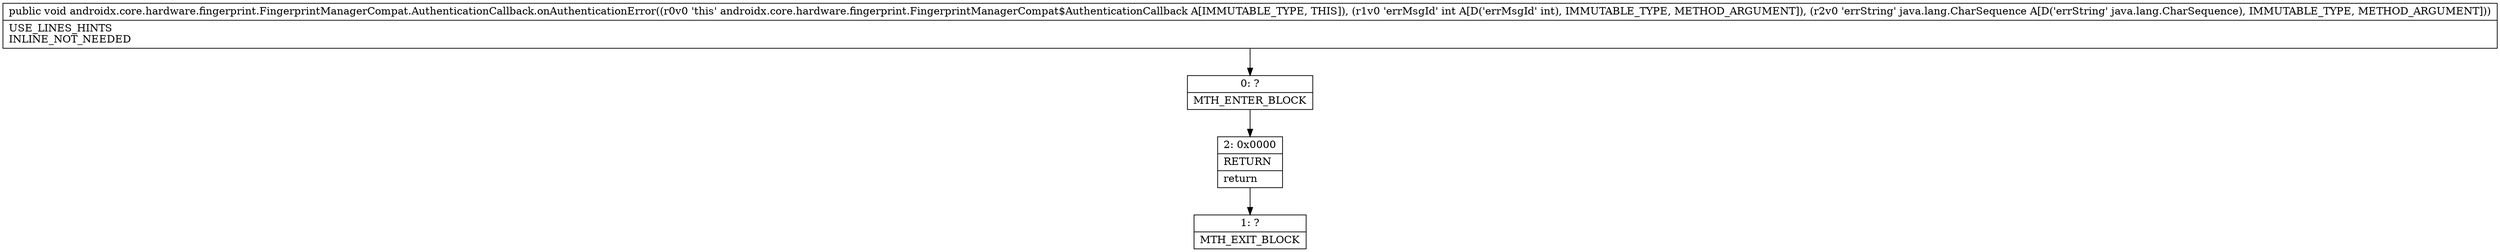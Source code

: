 digraph "CFG forandroidx.core.hardware.fingerprint.FingerprintManagerCompat.AuthenticationCallback.onAuthenticationError(ILjava\/lang\/CharSequence;)V" {
Node_0 [shape=record,label="{0\:\ ?|MTH_ENTER_BLOCK\l}"];
Node_2 [shape=record,label="{2\:\ 0x0000|RETURN\l|return\l}"];
Node_1 [shape=record,label="{1\:\ ?|MTH_EXIT_BLOCK\l}"];
MethodNode[shape=record,label="{public void androidx.core.hardware.fingerprint.FingerprintManagerCompat.AuthenticationCallback.onAuthenticationError((r0v0 'this' androidx.core.hardware.fingerprint.FingerprintManagerCompat$AuthenticationCallback A[IMMUTABLE_TYPE, THIS]), (r1v0 'errMsgId' int A[D('errMsgId' int), IMMUTABLE_TYPE, METHOD_ARGUMENT]), (r2v0 'errString' java.lang.CharSequence A[D('errString' java.lang.CharSequence), IMMUTABLE_TYPE, METHOD_ARGUMENT]))  | USE_LINES_HINTS\lINLINE_NOT_NEEDED\l}"];
MethodNode -> Node_0;Node_0 -> Node_2;
Node_2 -> Node_1;
}

